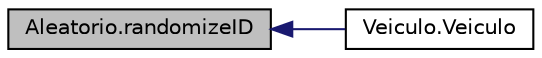 digraph "Aleatorio.randomizeID"
{
  edge [fontname="Helvetica",fontsize="10",labelfontname="Helvetica",labelfontsize="10"];
  node [fontname="Helvetica",fontsize="10",shape=record];
  rankdir="LR";
  Node13 [label="Aleatorio.randomizeID",height=0.2,width=0.4,color="black", fillcolor="grey75", style="filled", fontcolor="black"];
  Node13 -> Node14 [dir="back",color="midnightblue",fontsize="10",style="solid"];
  Node14 [label="Veiculo.Veiculo",height=0.2,width=0.4,color="black", fillcolor="white", style="filled",URL="$class_veiculo.html#a6e43a5035741a90e4ef9d07b7fce6c87",tooltip="construtor padrão "];
}
